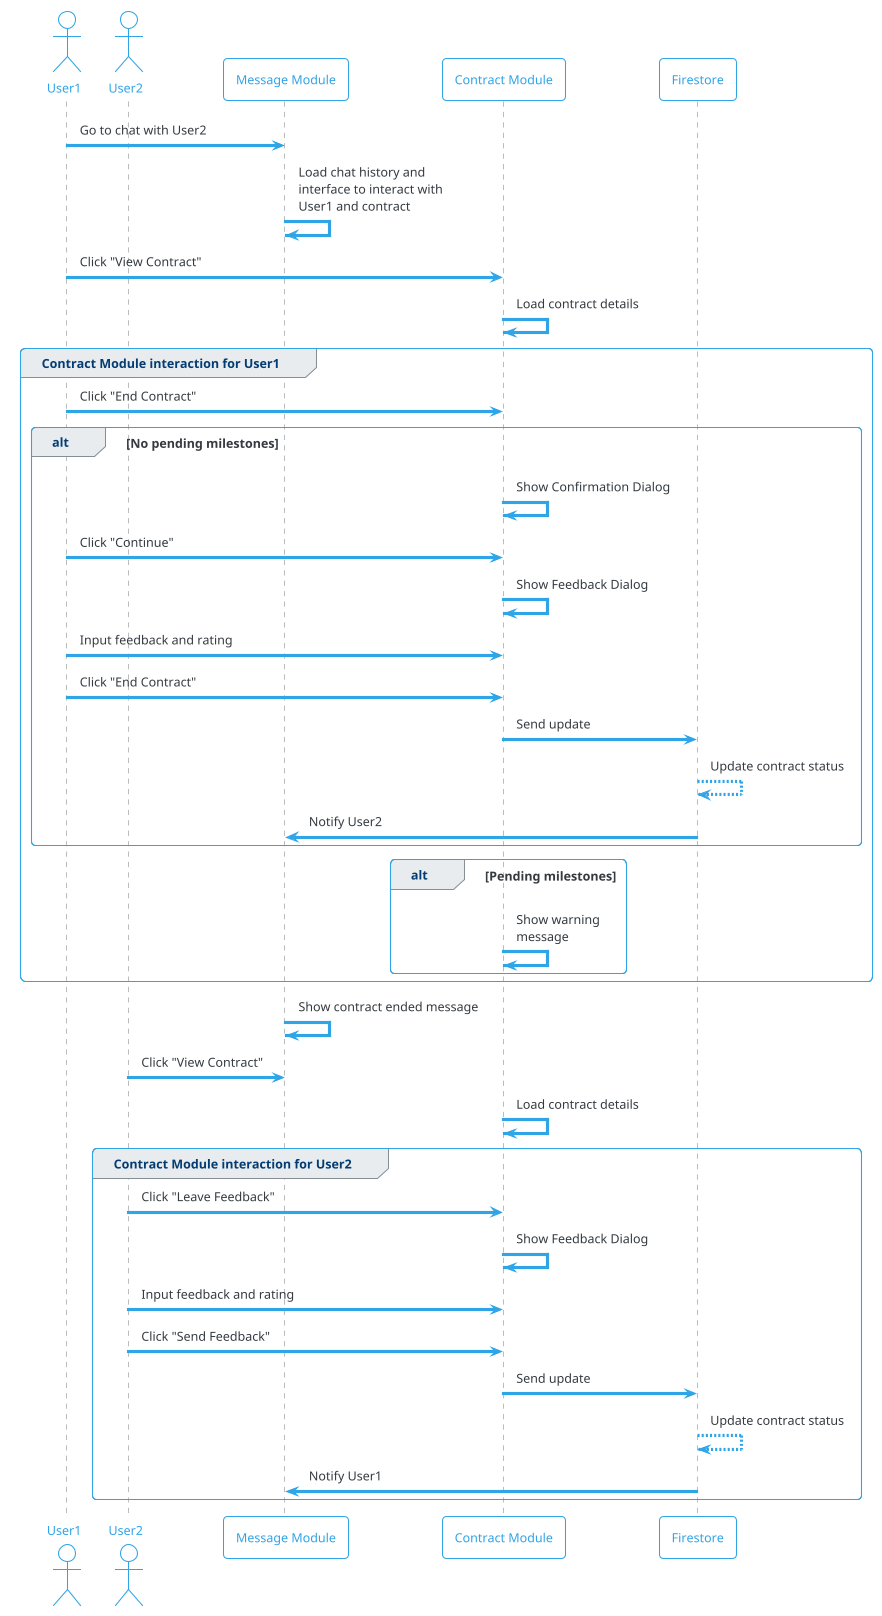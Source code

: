 @startuml contract-flow
!theme cerulean-outline
actor User1
actor User2
participant "Message Module" as MM
participant "Contract Module" as CM
participant Firestore as FB

User1 -> MM : Go to chat with User2
MM -> MM : Load chat history and \ninterface to interact with \nUser1 and contract
User1 -> CM : Click "View Contract"
CM -> CM : Load contract details
group Contract Module interaction for User1
User1 -> CM : Click "End Contract"
  alt No pending milestones
    CM -> CM : Show Confirmation Dialog
    User1 -> CM : Click "Continue"
    CM -> CM : Show Feedback Dialog
    User1 -> CM : Input feedback and rating
    User1 -> CM : Click "End Contract"
    CM -> FB : Send update
    FB --> FB : Update contract status
    FB -> MM : Notify User2 
  end
  alt Pending milestones
    CM -> CM : Show warning \nmessage
  end
end

MM -> MM : Show contract ended message
User2 -> MM : Click "View Contract"
CM -> CM : Load contract details
group Contract Module interaction for User2
User2 -> CM : Click "Leave Feedback"
CM -> CM : Show Feedback Dialog
User2 -> CM : Input feedback and rating
User2 -> CM : Click "Send Feedback"
CM -> FB : Send update
FB --> FB : Update contract status
FB -> MM : Notify User1 
end
@enduml
